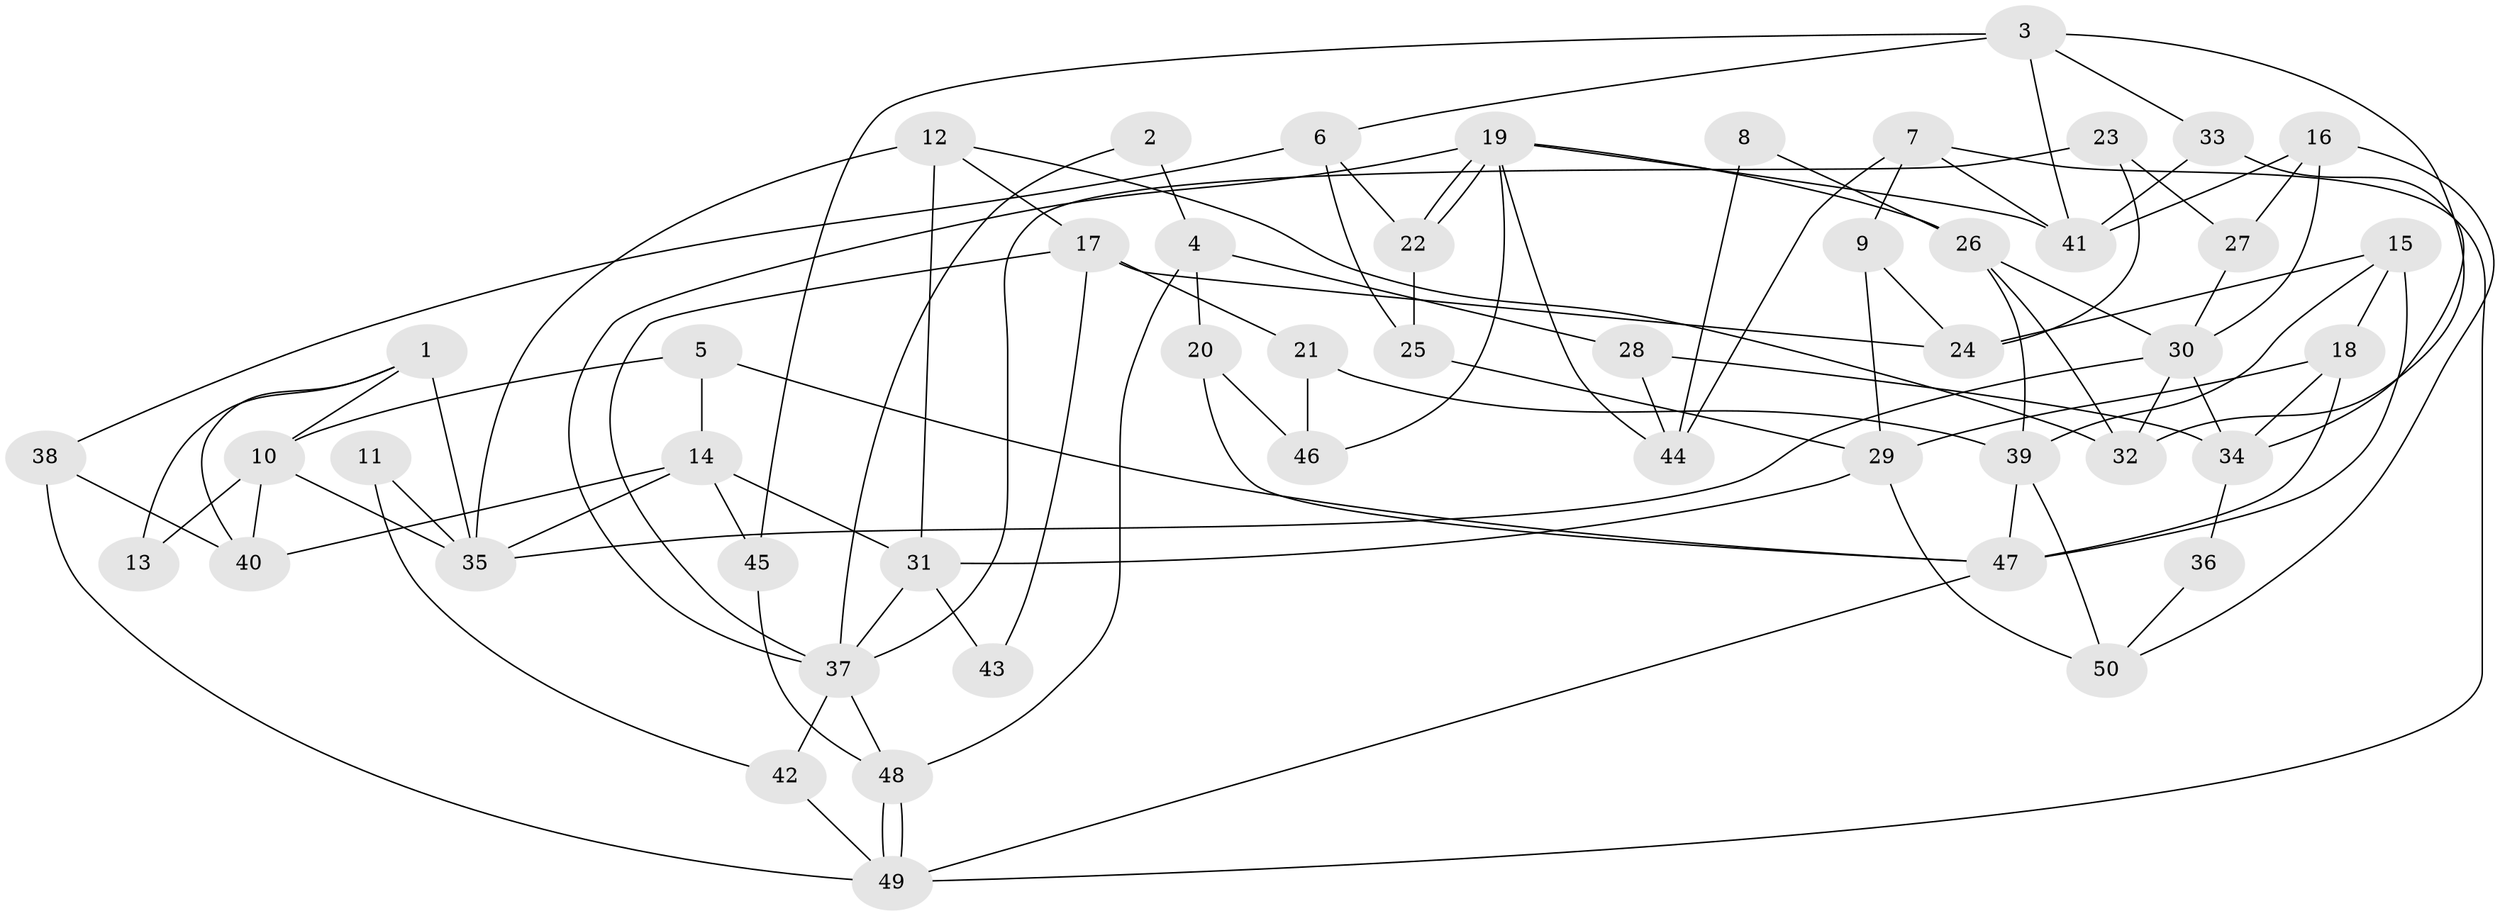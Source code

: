 // coarse degree distribution, {1: 0.0625, 6: 0.1875, 9: 0.125, 5: 0.1875, 7: 0.125, 4: 0.125, 2: 0.0625, 10: 0.0625, 8: 0.0625}
// Generated by graph-tools (version 1.1) at 2025/50/03/04/25 22:50:59]
// undirected, 50 vertices, 100 edges
graph export_dot {
  node [color=gray90,style=filled];
  1;
  2;
  3;
  4;
  5;
  6;
  7;
  8;
  9;
  10;
  11;
  12;
  13;
  14;
  15;
  16;
  17;
  18;
  19;
  20;
  21;
  22;
  23;
  24;
  25;
  26;
  27;
  28;
  29;
  30;
  31;
  32;
  33;
  34;
  35;
  36;
  37;
  38;
  39;
  40;
  41;
  42;
  43;
  44;
  45;
  46;
  47;
  48;
  49;
  50;
  1 -- 35;
  1 -- 40;
  1 -- 10;
  1 -- 13;
  2 -- 37;
  2 -- 4;
  3 -- 45;
  3 -- 33;
  3 -- 6;
  3 -- 32;
  3 -- 41;
  4 -- 48;
  4 -- 28;
  4 -- 20;
  5 -- 47;
  5 -- 10;
  5 -- 14;
  6 -- 25;
  6 -- 22;
  6 -- 38;
  7 -- 9;
  7 -- 41;
  7 -- 44;
  7 -- 49;
  8 -- 26;
  8 -- 44;
  9 -- 29;
  9 -- 24;
  10 -- 35;
  10 -- 13;
  10 -- 40;
  11 -- 35;
  11 -- 42;
  12 -- 31;
  12 -- 32;
  12 -- 17;
  12 -- 35;
  14 -- 40;
  14 -- 31;
  14 -- 35;
  14 -- 45;
  15 -- 47;
  15 -- 39;
  15 -- 18;
  15 -- 24;
  16 -- 30;
  16 -- 27;
  16 -- 41;
  16 -- 50;
  17 -- 21;
  17 -- 24;
  17 -- 37;
  17 -- 43;
  18 -- 29;
  18 -- 34;
  18 -- 47;
  19 -- 22;
  19 -- 22;
  19 -- 41;
  19 -- 26;
  19 -- 37;
  19 -- 44;
  19 -- 46;
  20 -- 47;
  20 -- 46;
  21 -- 46;
  21 -- 39;
  22 -- 25;
  23 -- 37;
  23 -- 24;
  23 -- 27;
  25 -- 29;
  26 -- 30;
  26 -- 32;
  26 -- 39;
  27 -- 30;
  28 -- 34;
  28 -- 44;
  29 -- 31;
  29 -- 50;
  30 -- 32;
  30 -- 35;
  30 -- 34;
  31 -- 37;
  31 -- 43;
  33 -- 41;
  33 -- 34;
  34 -- 36;
  36 -- 50;
  37 -- 42;
  37 -- 48;
  38 -- 49;
  38 -- 40;
  39 -- 47;
  39 -- 50;
  42 -- 49;
  45 -- 48;
  47 -- 49;
  48 -- 49;
  48 -- 49;
}

